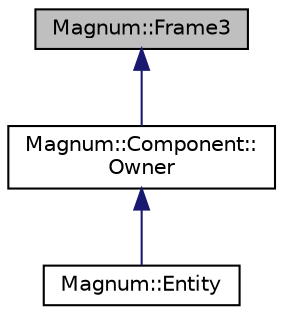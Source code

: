 digraph "Magnum::Frame3"
{
  edge [fontname="Helvetica",fontsize="10",labelfontname="Helvetica",labelfontsize="10"];
  node [fontname="Helvetica",fontsize="10",shape=record];
  Node1 [label="Magnum::Frame3",height=0.2,width=0.4,color="black", fillcolor="grey75", style="filled", fontcolor="black"];
  Node1 -> Node2 [dir="back",color="midnightblue",fontsize="10",style="solid",fontname="Helvetica"];
  Node2 [label="Magnum::Component::\lOwner",height=0.2,width=0.4,color="black", fillcolor="white", style="filled",URL="$class_magnum_1_1_component_1_1_owner.html",tooltip="Owner. "];
  Node2 -> Node3 [dir="back",color="midnightblue",fontsize="10",style="solid",fontname="Helvetica"];
  Node3 [label="Magnum::Entity",height=0.2,width=0.4,color="black", fillcolor="white", style="filled",URL="$class_magnum_1_1_entity.html",tooltip="Entity is the container for all component and provide message servce, game object life cycle It is th..."];
}
